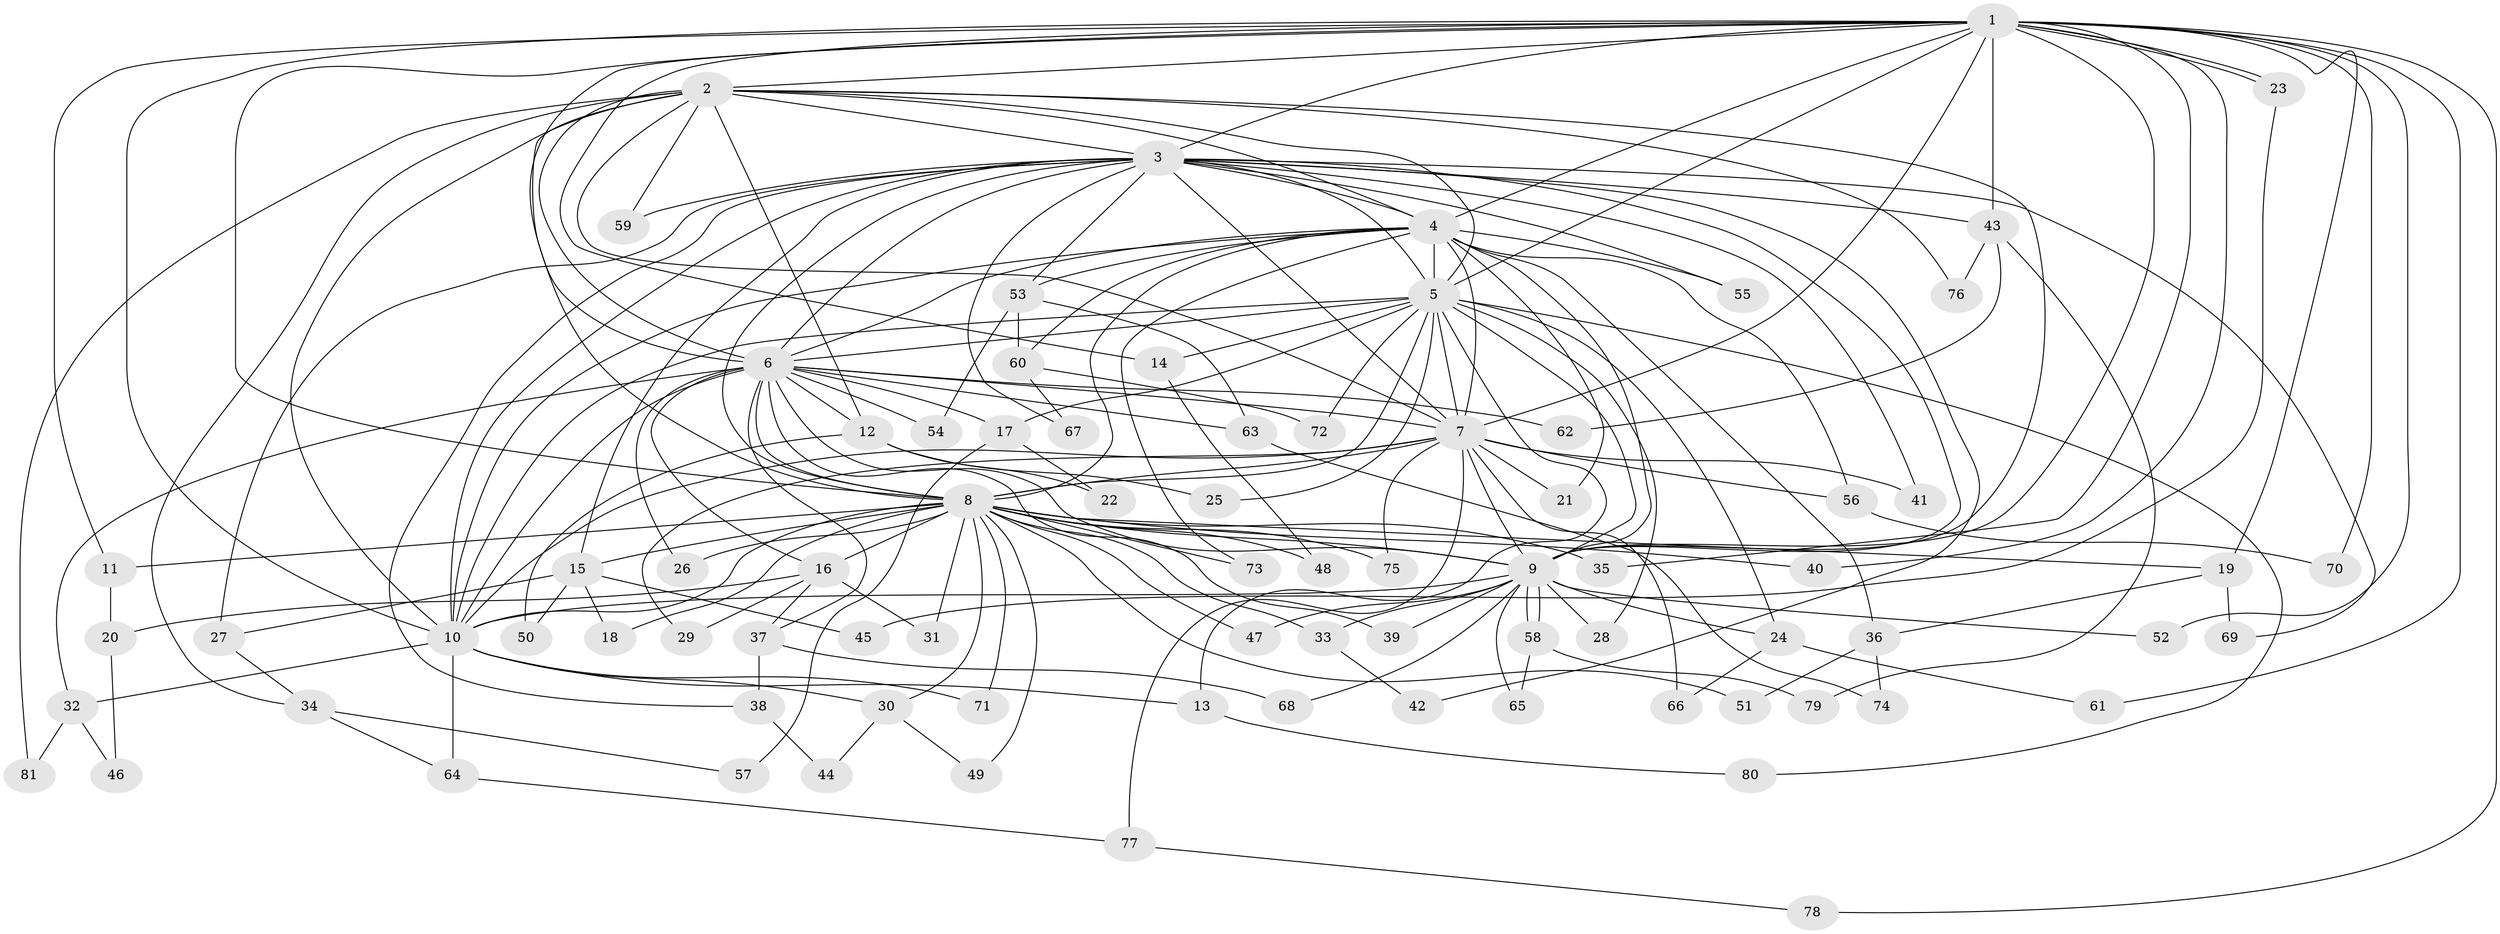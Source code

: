 // Generated by graph-tools (version 1.1) at 2025/13/03/09/25 04:13:46]
// undirected, 81 vertices, 187 edges
graph export_dot {
graph [start="1"]
  node [color=gray90,style=filled];
  1;
  2;
  3;
  4;
  5;
  6;
  7;
  8;
  9;
  10;
  11;
  12;
  13;
  14;
  15;
  16;
  17;
  18;
  19;
  20;
  21;
  22;
  23;
  24;
  25;
  26;
  27;
  28;
  29;
  30;
  31;
  32;
  33;
  34;
  35;
  36;
  37;
  38;
  39;
  40;
  41;
  42;
  43;
  44;
  45;
  46;
  47;
  48;
  49;
  50;
  51;
  52;
  53;
  54;
  55;
  56;
  57;
  58;
  59;
  60;
  61;
  62;
  63;
  64;
  65;
  66;
  67;
  68;
  69;
  70;
  71;
  72;
  73;
  74;
  75;
  76;
  77;
  78;
  79;
  80;
  81;
  1 -- 2;
  1 -- 3;
  1 -- 4;
  1 -- 5;
  1 -- 6;
  1 -- 7;
  1 -- 8;
  1 -- 9;
  1 -- 10;
  1 -- 11;
  1 -- 14;
  1 -- 19;
  1 -- 23;
  1 -- 23;
  1 -- 35;
  1 -- 40;
  1 -- 43;
  1 -- 52;
  1 -- 61;
  1 -- 70;
  1 -- 78;
  2 -- 3;
  2 -- 4;
  2 -- 5;
  2 -- 6;
  2 -- 7;
  2 -- 8;
  2 -- 9;
  2 -- 10;
  2 -- 12;
  2 -- 34;
  2 -- 59;
  2 -- 76;
  2 -- 81;
  3 -- 4;
  3 -- 5;
  3 -- 6;
  3 -- 7;
  3 -- 8;
  3 -- 9;
  3 -- 10;
  3 -- 15;
  3 -- 27;
  3 -- 38;
  3 -- 41;
  3 -- 42;
  3 -- 43;
  3 -- 53;
  3 -- 55;
  3 -- 59;
  3 -- 67;
  3 -- 69;
  4 -- 5;
  4 -- 6;
  4 -- 7;
  4 -- 8;
  4 -- 9;
  4 -- 10;
  4 -- 21;
  4 -- 36;
  4 -- 53;
  4 -- 55;
  4 -- 56;
  4 -- 60;
  4 -- 73;
  5 -- 6;
  5 -- 7;
  5 -- 8;
  5 -- 9;
  5 -- 10;
  5 -- 13;
  5 -- 14;
  5 -- 17;
  5 -- 24;
  5 -- 25;
  5 -- 28;
  5 -- 72;
  5 -- 80;
  6 -- 7;
  6 -- 8;
  6 -- 9;
  6 -- 10;
  6 -- 12;
  6 -- 16;
  6 -- 17;
  6 -- 26;
  6 -- 32;
  6 -- 37;
  6 -- 39;
  6 -- 54;
  6 -- 62;
  6 -- 63;
  7 -- 8;
  7 -- 9;
  7 -- 10;
  7 -- 21;
  7 -- 29;
  7 -- 41;
  7 -- 56;
  7 -- 66;
  7 -- 75;
  7 -- 77;
  8 -- 9;
  8 -- 10;
  8 -- 11;
  8 -- 15;
  8 -- 16;
  8 -- 18;
  8 -- 19;
  8 -- 26;
  8 -- 30;
  8 -- 31;
  8 -- 33;
  8 -- 35;
  8 -- 40;
  8 -- 47;
  8 -- 48;
  8 -- 49;
  8 -- 51;
  8 -- 71;
  8 -- 73;
  8 -- 75;
  9 -- 10;
  9 -- 24;
  9 -- 28;
  9 -- 33;
  9 -- 39;
  9 -- 47;
  9 -- 52;
  9 -- 58;
  9 -- 58;
  9 -- 65;
  9 -- 68;
  10 -- 13;
  10 -- 30;
  10 -- 32;
  10 -- 64;
  10 -- 71;
  11 -- 20;
  12 -- 22;
  12 -- 25;
  12 -- 50;
  13 -- 80;
  14 -- 48;
  15 -- 18;
  15 -- 27;
  15 -- 45;
  15 -- 50;
  16 -- 20;
  16 -- 29;
  16 -- 31;
  16 -- 37;
  17 -- 22;
  17 -- 57;
  19 -- 36;
  19 -- 69;
  20 -- 46;
  23 -- 45;
  24 -- 61;
  24 -- 66;
  27 -- 34;
  30 -- 44;
  30 -- 49;
  32 -- 46;
  32 -- 81;
  33 -- 42;
  34 -- 57;
  34 -- 64;
  36 -- 51;
  36 -- 74;
  37 -- 38;
  37 -- 68;
  38 -- 44;
  43 -- 62;
  43 -- 76;
  43 -- 79;
  53 -- 54;
  53 -- 60;
  53 -- 63;
  56 -- 70;
  58 -- 65;
  58 -- 79;
  60 -- 67;
  60 -- 72;
  63 -- 74;
  64 -- 77;
  77 -- 78;
}
